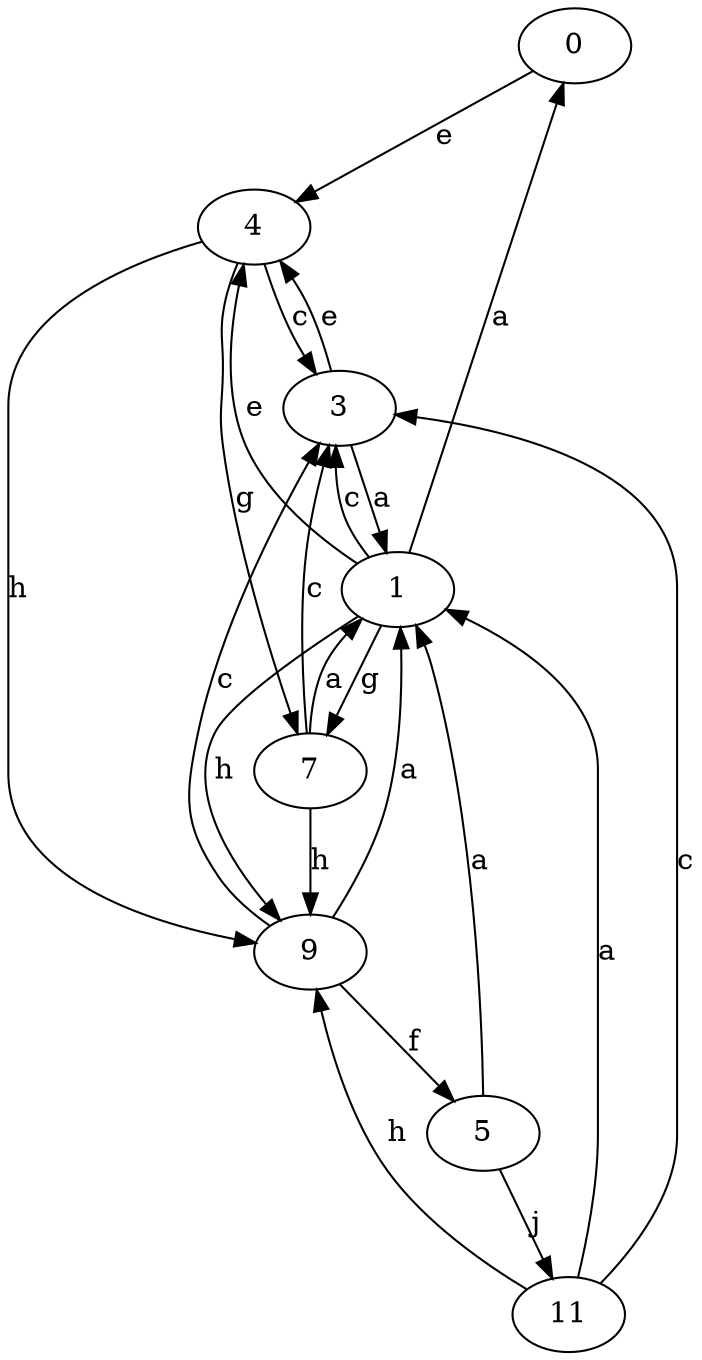 strict digraph  {
0;
1;
3;
4;
5;
7;
9;
11;
0 -> 4  [label=e];
1 -> 0  [label=a];
1 -> 3  [label=c];
1 -> 4  [label=e];
1 -> 7  [label=g];
1 -> 9  [label=h];
3 -> 1  [label=a];
3 -> 4  [label=e];
4 -> 3  [label=c];
4 -> 7  [label=g];
4 -> 9  [label=h];
5 -> 1  [label=a];
5 -> 11  [label=j];
7 -> 1  [label=a];
7 -> 3  [label=c];
7 -> 9  [label=h];
9 -> 1  [label=a];
9 -> 3  [label=c];
9 -> 5  [label=f];
11 -> 1  [label=a];
11 -> 3  [label=c];
11 -> 9  [label=h];
}
